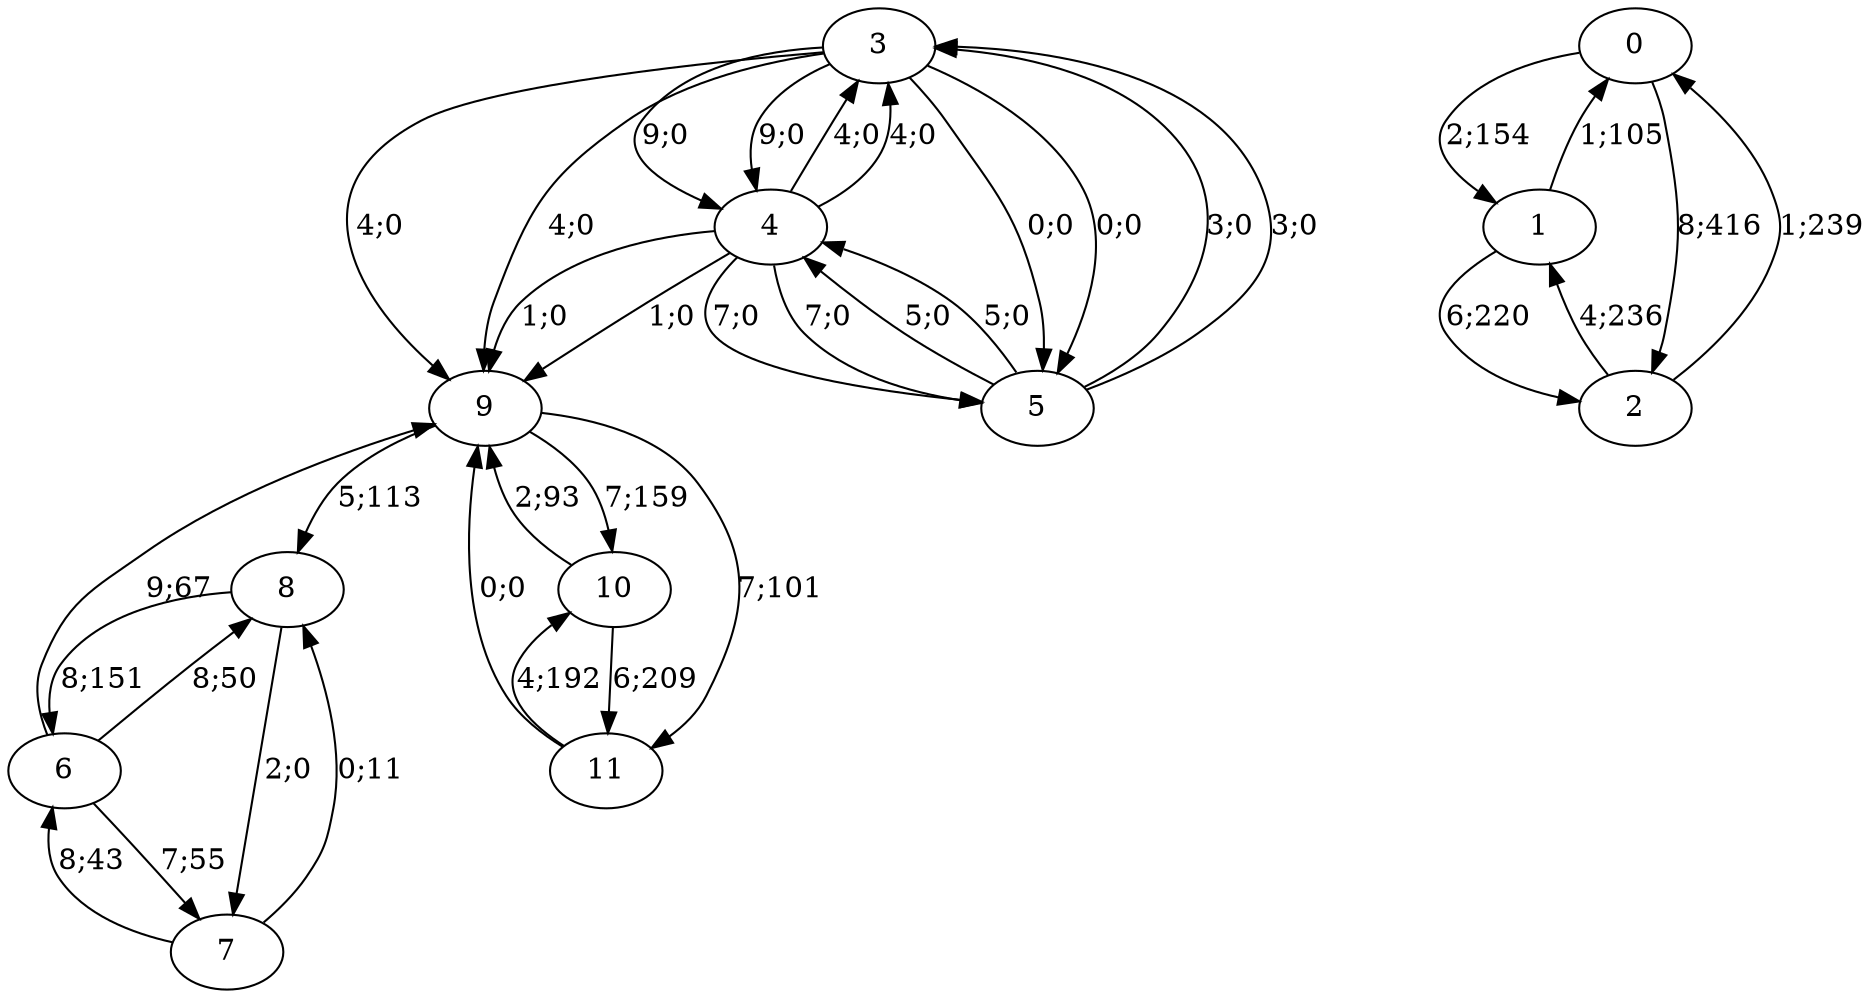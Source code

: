 digraph graph3631 {








3 -> 9 [color=black,label="4;0"]
3 -> 4 [color=black,label="9;0"]
3 -> 5 [color=black,label="0;0"]


4 -> 9 [color=black,label="1;0"]
4 -> 3 [color=black,label="4;0"]
4 -> 5 [color=black,label="7;0"]


5 -> 3 [color=black,label="3;0"]
5 -> 4 [color=black,label="5;0"]
































9 -> 8 [color=black,label="5;113"]
9 -> 10 [color=black,label="7;159"]
9 -> 11 [color=black,label="7;101"]


10 -> 9 [color=black,label="2;93"]
10 -> 11 [color=black,label="6;209"]


11 -> 9 [color=black,label="0;0"]
11 -> 10 [color=black,label="4;192"]








3 -> 9 [color=black,label="4;0"]
3 -> 4 [color=black,label="9;0"]
3 -> 5 [color=black,label="0;0"]


4 -> 9 [color=black,label="1;0"]
4 -> 3 [color=black,label="4;0"]
4 -> 5 [color=black,label="7;0"]


5 -> 3 [color=black,label="3;0"]
5 -> 4 [color=black,label="5;0"]


























6 -> 9 [color=black,label="9;67"]
6 -> 7 [color=black,label="7;55"]
6 -> 8 [color=black,label="8;50"]


7 -> 6 [color=black,label="8;43"]
7 -> 8 [color=black,label="0;11"]


8 -> 6 [color=black,label="8;151"]
8 -> 7 [color=black,label="2;0"]








0 -> 1 [color=black,label="2;154"]
0 -> 2 [color=black,label="8;416"]


1 -> 0 [color=black,label="1;105"]
1 -> 2 [color=black,label="6;220"]


2 -> 0 [color=black,label="1;239"]
2 -> 1 [color=black,label="4;236"]



















}